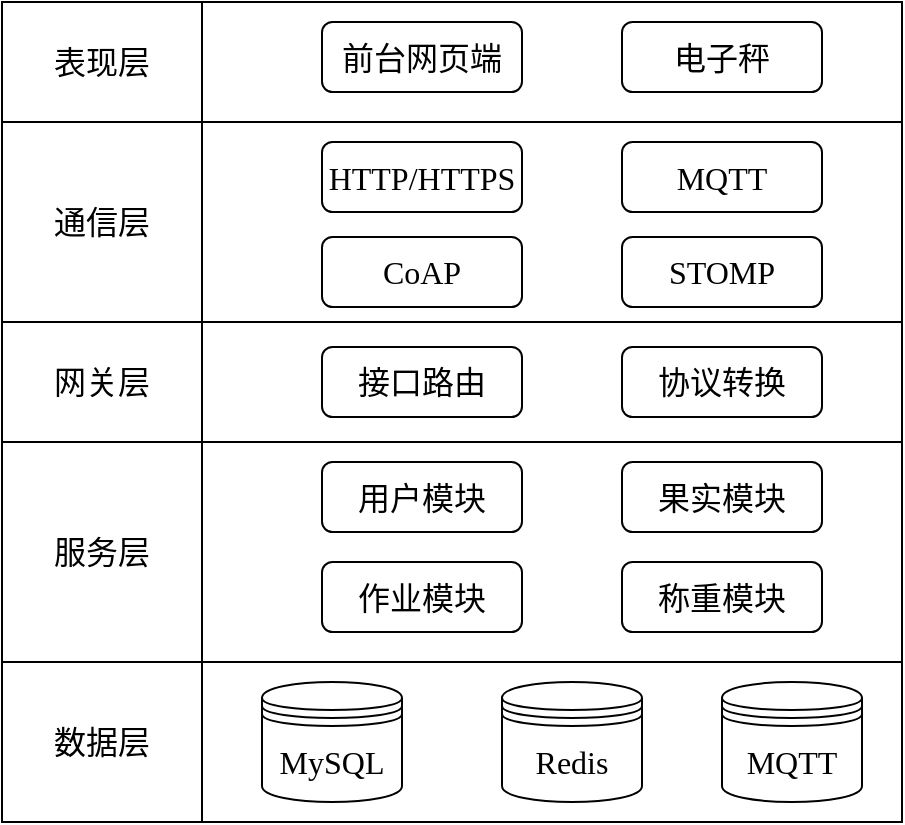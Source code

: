 <mxfile>
    <diagram id="GkhBZIhsdIewnCVaJ9AP" name="Page-1">
        <mxGraphModel dx="-191" dy="1559" grid="1" gridSize="10" guides="1" tooltips="1" connect="1" arrows="1" fold="1" page="0" pageScale="1" pageWidth="827" pageHeight="1169" math="0" shadow="0">
            <root>
                <mxCell id="0"/>
                <mxCell id="1" parent="0"/>
                <mxCell id="42" value="" style="rounded=0;whiteSpace=wrap;html=1;fontFamily=Songti SC;fontSize=16;" parent="1" vertex="1">
                    <mxGeometry x="1130" y="-750" width="350" height="110" as="geometry"/>
                </mxCell>
                <mxCell id="38" value="" style="rounded=0;whiteSpace=wrap;html=1;fontFamily=Songti SC;fontSize=16;" parent="1" vertex="1">
                    <mxGeometry x="1130" y="-970" width="350" height="60" as="geometry"/>
                </mxCell>
                <mxCell id="32" value="" style="rounded=0;whiteSpace=wrap;html=1;fontFamily=Songti SC;fontSize=16;" parent="1" vertex="1">
                    <mxGeometry x="1130" y="-910" width="350" height="100" as="geometry"/>
                </mxCell>
                <mxCell id="26" value="" style="rounded=0;whiteSpace=wrap;html=1;fontFamily=Songti SC;fontSize=16;" parent="1" vertex="1">
                    <mxGeometry x="1130" y="-640" width="350" height="80" as="geometry"/>
                </mxCell>
                <mxCell id="6" value="电子秤" style="rounded=1;whiteSpace=wrap;html=1;fontFamily=Songti SC;aspect=fixed;fontSize=16;" parent="1" vertex="1">
                    <mxGeometry x="1340" y="-960" width="100" height="35" as="geometry"/>
                </mxCell>
                <mxCell id="7" value="前台网页端" style="rounded=1;whiteSpace=wrap;html=1;fontFamily=Songti SC;aspect=fixed;fontSize=16;" parent="1" vertex="1">
                    <mxGeometry x="1190" y="-960" width="100" height="35" as="geometry"/>
                </mxCell>
                <mxCell id="8" value="通信层" style="rounded=0;whiteSpace=wrap;html=1;fontFamily=Songti SC;fontSize=16;" parent="1" vertex="1">
                    <mxGeometry x="1030" y="-910" width="100" height="100" as="geometry"/>
                </mxCell>
                <mxCell id="10" value="&lt;font&gt;HTTP/HTTPS&lt;/font&gt;" style="rounded=1;whiteSpace=wrap;html=1;fontFamily=Songti SC;fontSize=16;" parent="1" vertex="1">
                    <mxGeometry x="1190" y="-900" width="100" height="35" as="geometry"/>
                </mxCell>
                <mxCell id="11" value="服务层" style="rounded=0;whiteSpace=wrap;html=1;fontFamily=Songti SC;fontSize=16;" parent="1" vertex="1">
                    <mxGeometry x="1030" y="-750" width="100" height="110" as="geometry"/>
                </mxCell>
                <mxCell id="13" value="用户模块" style="rounded=1;whiteSpace=wrap;html=1;fontFamily=Songti SC;aspect=fixed;fontSize=16;" parent="1" vertex="1">
                    <mxGeometry x="1190" y="-740" width="100" height="35" as="geometry"/>
                </mxCell>
                <mxCell id="14" value="果实模块" style="rounded=1;whiteSpace=wrap;html=1;fontFamily=Songti SC;aspect=fixed;fontSize=16;" parent="1" vertex="1">
                    <mxGeometry x="1340" y="-740" width="100" height="35" as="geometry"/>
                </mxCell>
                <mxCell id="15" value="称重模块" style="rounded=1;whiteSpace=wrap;html=1;fontFamily=Songti SC;aspect=fixed;fontSize=16;" parent="1" vertex="1">
                    <mxGeometry x="1340" y="-690" width="100" height="35" as="geometry"/>
                </mxCell>
                <mxCell id="17" value="数据层" style="rounded=0;whiteSpace=wrap;html=1;fontFamily=Songti SC;fontSize=16;" parent="1" vertex="1">
                    <mxGeometry x="1030" y="-640" width="100" height="80" as="geometry"/>
                </mxCell>
                <mxCell id="18" value="&lt;font&gt;MySQL&lt;/font&gt;" style="shape=datastore;whiteSpace=wrap;html=1;fontFamily=Songti SC;fontSize=16;" parent="1" vertex="1">
                    <mxGeometry x="1160" y="-630" width="70" height="60" as="geometry"/>
                </mxCell>
                <mxCell id="19" value="&lt;font&gt;Redis&lt;/font&gt;" style="shape=datastore;whiteSpace=wrap;html=1;fontFamily=Songti SC;fontSize=16;" parent="1" vertex="1">
                    <mxGeometry x="1280" y="-630" width="70" height="60" as="geometry"/>
                </mxCell>
                <mxCell id="20" value="&lt;font&gt;MQTT&lt;/font&gt;" style="shape=datastore;whiteSpace=wrap;html=1;fontFamily=Songti SC;fontSize=16;" parent="1" vertex="1">
                    <mxGeometry x="1390" y="-630" width="70" height="60" as="geometry"/>
                </mxCell>
                <mxCell id="21" value="作业模块" style="rounded=1;whiteSpace=wrap;html=1;aspect=fixed;fontFamily=Songti SC;fontSize=16;" parent="1" vertex="1">
                    <mxGeometry x="1190" y="-690" width="100" height="35" as="geometry"/>
                </mxCell>
                <mxCell id="22" value="&lt;font&gt;MQTT&lt;/font&gt;" style="rounded=1;whiteSpace=wrap;html=1;fontFamily=Songti SC;fontSize=16;" parent="1" vertex="1">
                    <mxGeometry x="1340" y="-900" width="100" height="35" as="geometry"/>
                </mxCell>
                <mxCell id="23" value="&lt;font&gt;CoAP&lt;/font&gt;" style="rounded=1;whiteSpace=wrap;html=1;fontFamily=Songti SC;fontSize=16;" parent="1" vertex="1">
                    <mxGeometry x="1190" y="-852.5" width="100" height="35" as="geometry"/>
                </mxCell>
                <mxCell id="25" value="&lt;font&gt;STOMP&lt;/font&gt;" style="rounded=1;whiteSpace=wrap;html=1;fontFamily=Songti SC;fontSize=16;" parent="1" vertex="1">
                    <mxGeometry x="1340" y="-852.5" width="100" height="35" as="geometry"/>
                </mxCell>
                <mxCell id="33" value="网关层" style="rounded=0;whiteSpace=wrap;html=1;fontFamily=Songti SC;fontSize=16;" parent="1" vertex="1">
                    <mxGeometry x="1030" y="-810" width="100" height="60" as="geometry"/>
                </mxCell>
                <mxCell id="37" value="表现层" style="rounded=0;whiteSpace=wrap;html=1;fontFamily=Songti SC;fontSize=16;" parent="1" vertex="1">
                    <mxGeometry x="1030" y="-970" width="100" height="60" as="geometry"/>
                </mxCell>
                <mxCell id="39" value="" style="rounded=0;whiteSpace=wrap;html=1;fontFamily=Songti SC;fontSize=16;" parent="1" vertex="1">
                    <mxGeometry x="1130" y="-810" width="350" height="60" as="geometry"/>
                </mxCell>
                <mxCell id="40" value="协议转换" style="rounded=1;whiteSpace=wrap;html=1;fontFamily=Songti SC;fontSize=16;" parent="1" vertex="1">
                    <mxGeometry x="1340" y="-797.5" width="100" height="35" as="geometry"/>
                </mxCell>
                <mxCell id="43" value="接口路由" style="rounded=1;whiteSpace=wrap;html=1;fontFamily=Songti SC;fontSize=16;" parent="1" vertex="1">
                    <mxGeometry x="1190" y="-797.5" width="100" height="35" as="geometry"/>
                </mxCell>
            </root>
        </mxGraphModel>
    </diagram>
</mxfile>